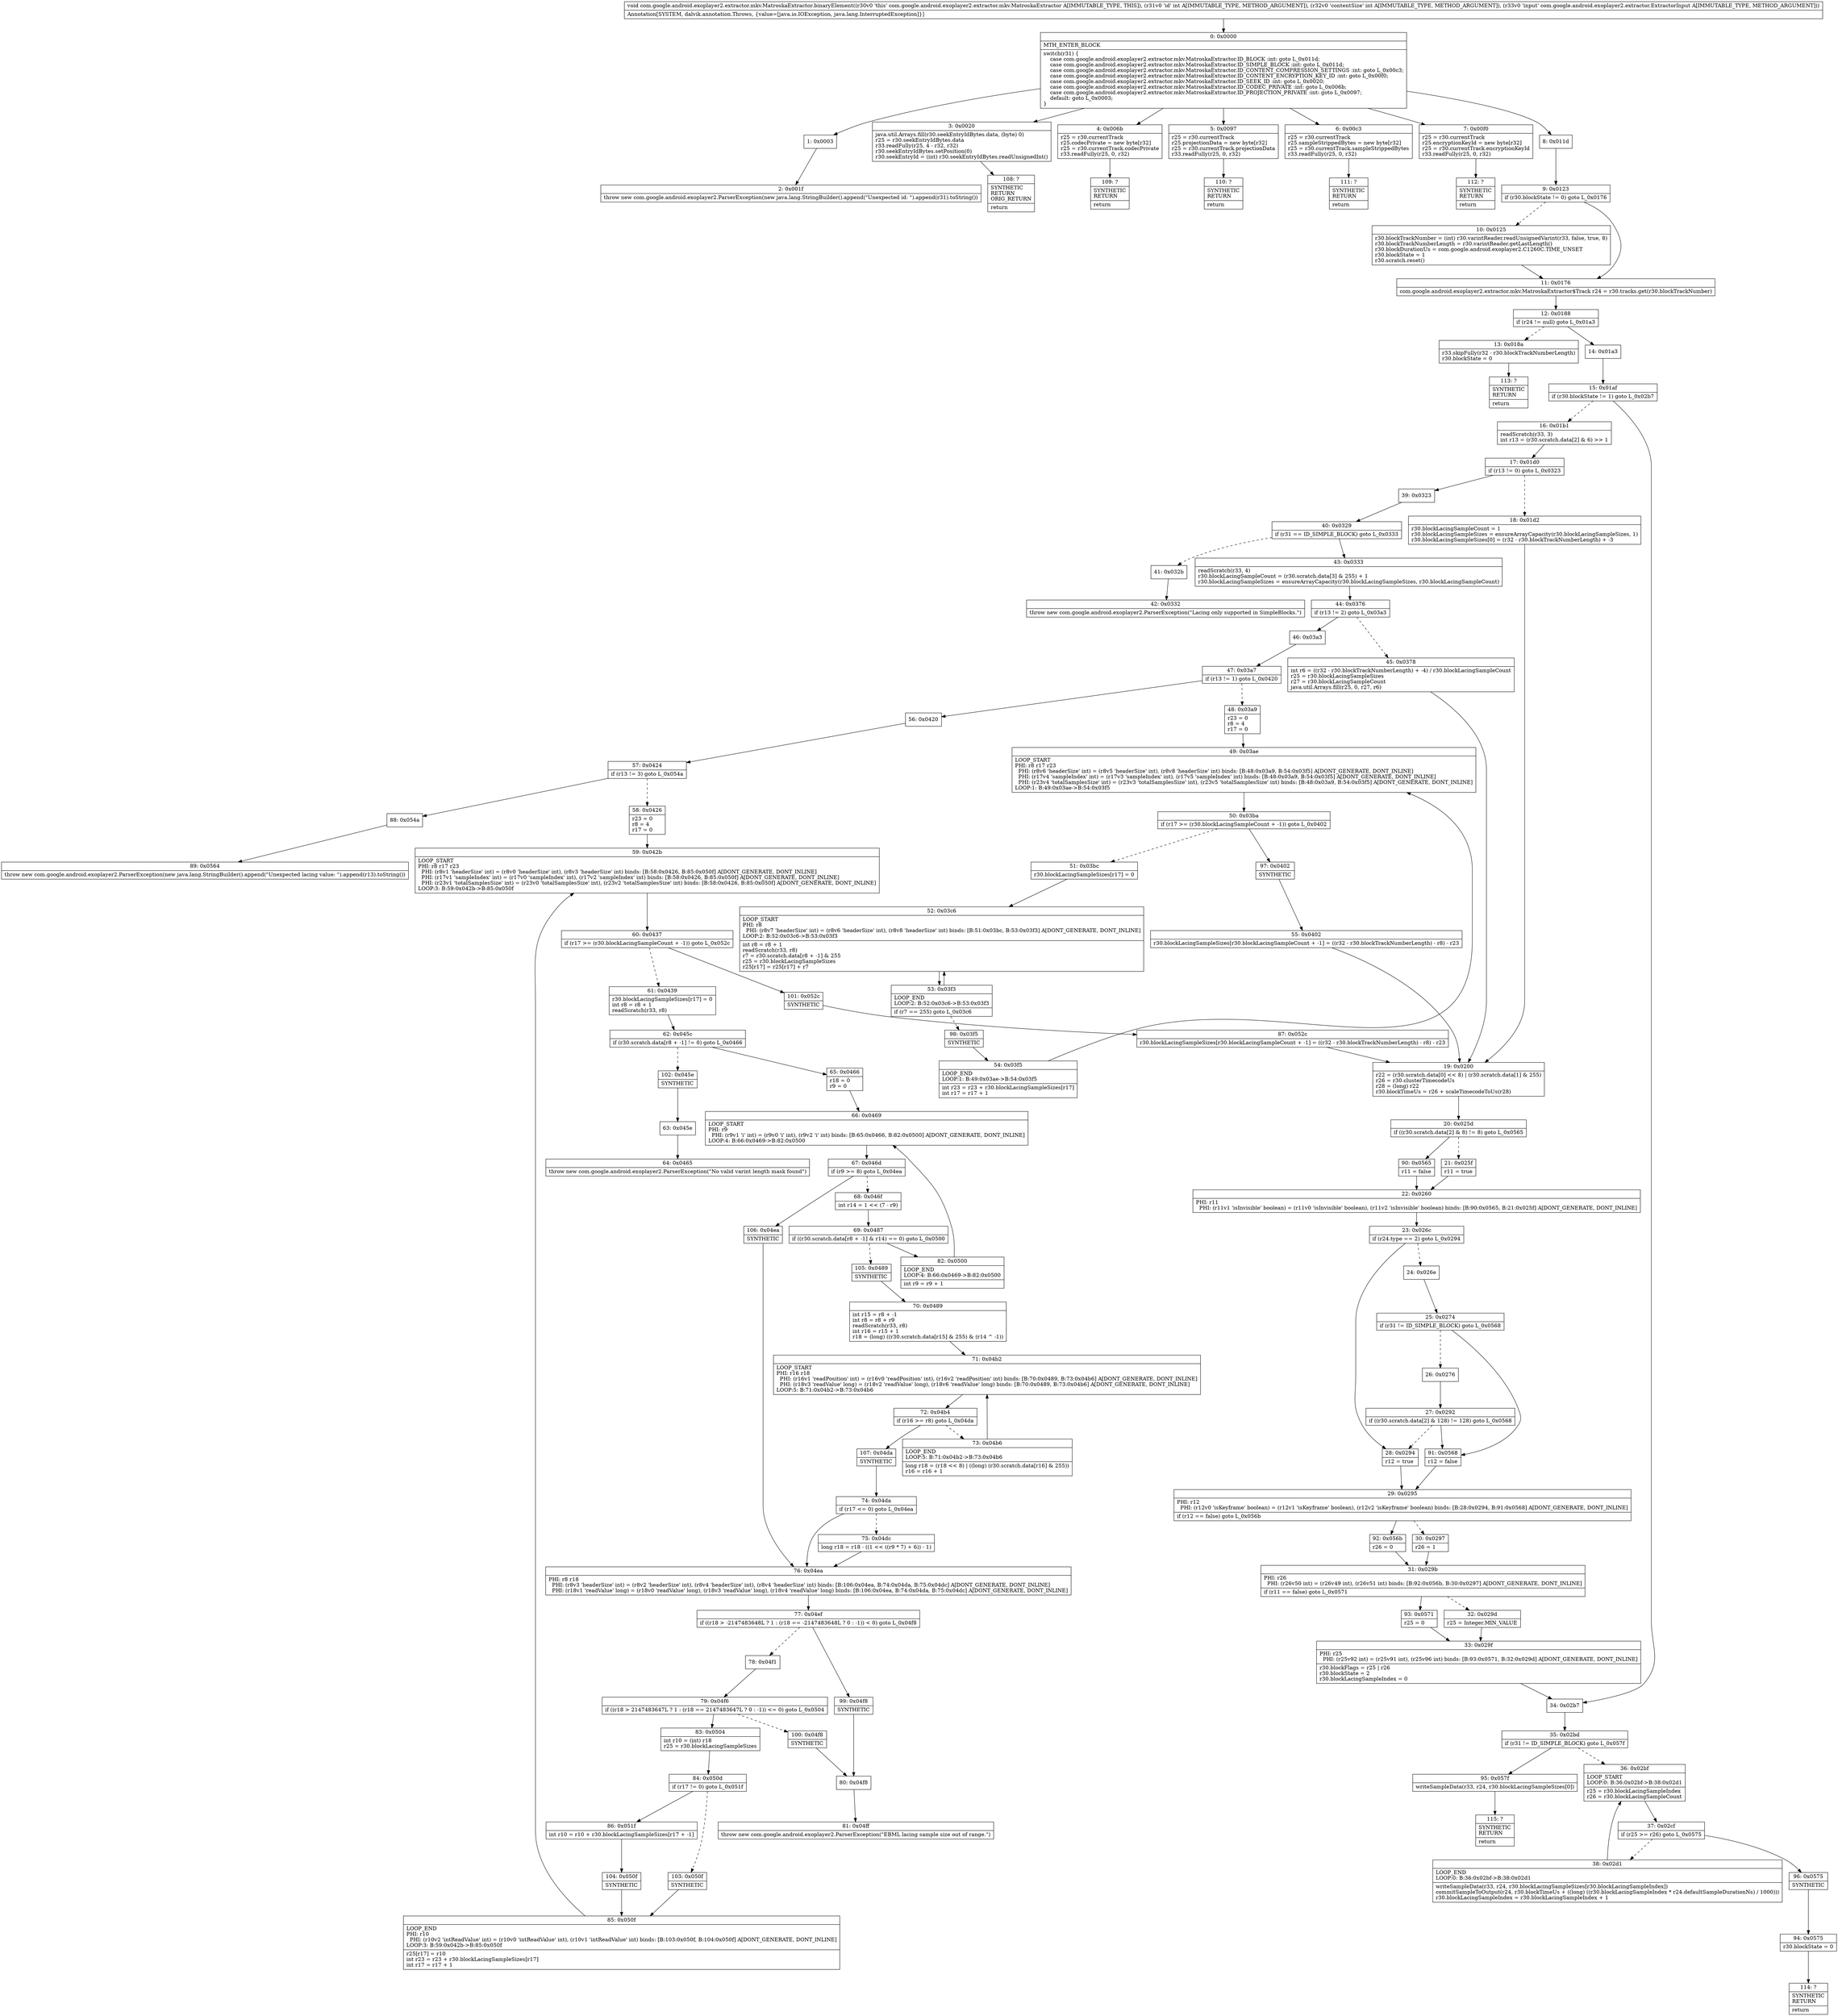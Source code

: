 digraph "CFG forcom.google.android.exoplayer2.extractor.mkv.MatroskaExtractor.binaryElement(IILcom\/google\/android\/exoplayer2\/extractor\/ExtractorInput;)V" {
Node_0 [shape=record,label="{0\:\ 0x0000|MTH_ENTER_BLOCK\l|switch(r31) \{\l    case com.google.android.exoplayer2.extractor.mkv.MatroskaExtractor.ID_BLOCK :int: goto L_0x011d;\l    case com.google.android.exoplayer2.extractor.mkv.MatroskaExtractor.ID_SIMPLE_BLOCK :int: goto L_0x011d;\l    case com.google.android.exoplayer2.extractor.mkv.MatroskaExtractor.ID_CONTENT_COMPRESSION_SETTINGS :int: goto L_0x00c3;\l    case com.google.android.exoplayer2.extractor.mkv.MatroskaExtractor.ID_CONTENT_ENCRYPTION_KEY_ID :int: goto L_0x00f0;\l    case com.google.android.exoplayer2.extractor.mkv.MatroskaExtractor.ID_SEEK_ID :int: goto L_0x0020;\l    case com.google.android.exoplayer2.extractor.mkv.MatroskaExtractor.ID_CODEC_PRIVATE :int: goto L_0x006b;\l    case com.google.android.exoplayer2.extractor.mkv.MatroskaExtractor.ID_PROJECTION_PRIVATE :int: goto L_0x0097;\l    default: goto L_0x0003;\l\}\l}"];
Node_1 [shape=record,label="{1\:\ 0x0003}"];
Node_2 [shape=record,label="{2\:\ 0x001f|throw new com.google.android.exoplayer2.ParserException(new java.lang.StringBuilder().append(\"Unexpected id: \").append(r31).toString())\l}"];
Node_3 [shape=record,label="{3\:\ 0x0020|java.util.Arrays.fill(r30.seekEntryIdBytes.data, (byte) 0)\lr25 = r30.seekEntryIdBytes.data\lr33.readFully(r25, 4 \- r32, r32)\lr30.seekEntryIdBytes.setPosition(0)\lr30.seekEntryId = (int) r30.seekEntryIdBytes.readUnsignedInt()\l}"];
Node_4 [shape=record,label="{4\:\ 0x006b|r25 = r30.currentTrack\lr25.codecPrivate = new byte[r32]\lr25 = r30.currentTrack.codecPrivate\lr33.readFully(r25, 0, r32)\l}"];
Node_5 [shape=record,label="{5\:\ 0x0097|r25 = r30.currentTrack\lr25.projectionData = new byte[r32]\lr25 = r30.currentTrack.projectionData\lr33.readFully(r25, 0, r32)\l}"];
Node_6 [shape=record,label="{6\:\ 0x00c3|r25 = r30.currentTrack\lr25.sampleStrippedBytes = new byte[r32]\lr25 = r30.currentTrack.sampleStrippedBytes\lr33.readFully(r25, 0, r32)\l}"];
Node_7 [shape=record,label="{7\:\ 0x00f0|r25 = r30.currentTrack\lr25.encryptionKeyId = new byte[r32]\lr25 = r30.currentTrack.encryptionKeyId\lr33.readFully(r25, 0, r32)\l}"];
Node_8 [shape=record,label="{8\:\ 0x011d}"];
Node_9 [shape=record,label="{9\:\ 0x0123|if (r30.blockState != 0) goto L_0x0176\l}"];
Node_10 [shape=record,label="{10\:\ 0x0125|r30.blockTrackNumber = (int) r30.varintReader.readUnsignedVarint(r33, false, true, 8)\lr30.blockTrackNumberLength = r30.varintReader.getLastLength()\lr30.blockDurationUs = com.google.android.exoplayer2.C1260C.TIME_UNSET\lr30.blockState = 1\lr30.scratch.reset()\l}"];
Node_11 [shape=record,label="{11\:\ 0x0176|com.google.android.exoplayer2.extractor.mkv.MatroskaExtractor$Track r24 = r30.tracks.get(r30.blockTrackNumber)\l}"];
Node_12 [shape=record,label="{12\:\ 0x0188|if (r24 != null) goto L_0x01a3\l}"];
Node_13 [shape=record,label="{13\:\ 0x018a|r33.skipFully(r32 \- r30.blockTrackNumberLength)\lr30.blockState = 0\l}"];
Node_14 [shape=record,label="{14\:\ 0x01a3}"];
Node_15 [shape=record,label="{15\:\ 0x01af|if (r30.blockState != 1) goto L_0x02b7\l}"];
Node_16 [shape=record,label="{16\:\ 0x01b1|readScratch(r33, 3)\lint r13 = (r30.scratch.data[2] & 6) \>\> 1\l}"];
Node_17 [shape=record,label="{17\:\ 0x01d0|if (r13 != 0) goto L_0x0323\l}"];
Node_18 [shape=record,label="{18\:\ 0x01d2|r30.blockLacingSampleCount = 1\lr30.blockLacingSampleSizes = ensureArrayCapacity(r30.blockLacingSampleSizes, 1)\lr30.blockLacingSampleSizes[0] = (r32 \- r30.blockTrackNumberLength) + \-3\l}"];
Node_19 [shape=record,label="{19\:\ 0x0200|r22 = (r30.scratch.data[0] \<\< 8) \| (r30.scratch.data[1] & 255)\lr26 = r30.clusterTimecodeUs\lr28 = (long) r22\lr30.blockTimeUs = r26 + scaleTimecodeToUs(r28)\l}"];
Node_20 [shape=record,label="{20\:\ 0x025d|if ((r30.scratch.data[2] & 8) != 8) goto L_0x0565\l}"];
Node_21 [shape=record,label="{21\:\ 0x025f|r11 = true\l}"];
Node_22 [shape=record,label="{22\:\ 0x0260|PHI: r11 \l  PHI: (r11v1 'isInvisible' boolean) = (r11v0 'isInvisible' boolean), (r11v2 'isInvisible' boolean) binds: [B:90:0x0565, B:21:0x025f] A[DONT_GENERATE, DONT_INLINE]\l}"];
Node_23 [shape=record,label="{23\:\ 0x026c|if (r24.type == 2) goto L_0x0294\l}"];
Node_24 [shape=record,label="{24\:\ 0x026e}"];
Node_25 [shape=record,label="{25\:\ 0x0274|if (r31 != ID_SIMPLE_BLOCK) goto L_0x0568\l}"];
Node_26 [shape=record,label="{26\:\ 0x0276}"];
Node_27 [shape=record,label="{27\:\ 0x0292|if ((r30.scratch.data[2] & 128) != 128) goto L_0x0568\l}"];
Node_28 [shape=record,label="{28\:\ 0x0294|r12 = true\l}"];
Node_29 [shape=record,label="{29\:\ 0x0295|PHI: r12 \l  PHI: (r12v0 'isKeyframe' boolean) = (r12v1 'isKeyframe' boolean), (r12v2 'isKeyframe' boolean) binds: [B:28:0x0294, B:91:0x0568] A[DONT_GENERATE, DONT_INLINE]\l|if (r12 == false) goto L_0x056b\l}"];
Node_30 [shape=record,label="{30\:\ 0x0297|r26 = 1\l}"];
Node_31 [shape=record,label="{31\:\ 0x029b|PHI: r26 \l  PHI: (r26v50 int) = (r26v49 int), (r26v51 int) binds: [B:92:0x056b, B:30:0x0297] A[DONT_GENERATE, DONT_INLINE]\l|if (r11 == false) goto L_0x0571\l}"];
Node_32 [shape=record,label="{32\:\ 0x029d|r25 = Integer.MIN_VALUE\l}"];
Node_33 [shape=record,label="{33\:\ 0x029f|PHI: r25 \l  PHI: (r25v92 int) = (r25v91 int), (r25v96 int) binds: [B:93:0x0571, B:32:0x029d] A[DONT_GENERATE, DONT_INLINE]\l|r30.blockFlags = r25 \| r26\lr30.blockState = 2\lr30.blockLacingSampleIndex = 0\l}"];
Node_34 [shape=record,label="{34\:\ 0x02b7}"];
Node_35 [shape=record,label="{35\:\ 0x02bd|if (r31 != ID_SIMPLE_BLOCK) goto L_0x057f\l}"];
Node_36 [shape=record,label="{36\:\ 0x02bf|LOOP_START\lLOOP:0: B:36:0x02bf\-\>B:38:0x02d1\l|r25 = r30.blockLacingSampleIndex\lr26 = r30.blockLacingSampleCount\l}"];
Node_37 [shape=record,label="{37\:\ 0x02cf|if (r25 \>= r26) goto L_0x0575\l}"];
Node_38 [shape=record,label="{38\:\ 0x02d1|LOOP_END\lLOOP:0: B:36:0x02bf\-\>B:38:0x02d1\l|writeSampleData(r33, r24, r30.blockLacingSampleSizes[r30.blockLacingSampleIndex])\lcommitSampleToOutput(r24, r30.blockTimeUs + ((long) ((r30.blockLacingSampleIndex * r24.defaultSampleDurationNs) \/ 1000)))\lr30.blockLacingSampleIndex = r30.blockLacingSampleIndex + 1\l}"];
Node_39 [shape=record,label="{39\:\ 0x0323}"];
Node_40 [shape=record,label="{40\:\ 0x0329|if (r31 == ID_SIMPLE_BLOCK) goto L_0x0333\l}"];
Node_41 [shape=record,label="{41\:\ 0x032b}"];
Node_42 [shape=record,label="{42\:\ 0x0332|throw new com.google.android.exoplayer2.ParserException(\"Lacing only supported in SimpleBlocks.\")\l}"];
Node_43 [shape=record,label="{43\:\ 0x0333|readScratch(r33, 4)\lr30.blockLacingSampleCount = (r30.scratch.data[3] & 255) + 1\lr30.blockLacingSampleSizes = ensureArrayCapacity(r30.blockLacingSampleSizes, r30.blockLacingSampleCount)\l}"];
Node_44 [shape=record,label="{44\:\ 0x0376|if (r13 != 2) goto L_0x03a3\l}"];
Node_45 [shape=record,label="{45\:\ 0x0378|int r6 = ((r32 \- r30.blockTrackNumberLength) + \-4) \/ r30.blockLacingSampleCount\lr25 = r30.blockLacingSampleSizes\lr27 = r30.blockLacingSampleCount\ljava.util.Arrays.fill(r25, 0, r27, r6)\l}"];
Node_46 [shape=record,label="{46\:\ 0x03a3}"];
Node_47 [shape=record,label="{47\:\ 0x03a7|if (r13 != 1) goto L_0x0420\l}"];
Node_48 [shape=record,label="{48\:\ 0x03a9|r23 = 0\lr8 = 4\lr17 = 0\l}"];
Node_49 [shape=record,label="{49\:\ 0x03ae|LOOP_START\lPHI: r8 r17 r23 \l  PHI: (r8v6 'headerSize' int) = (r8v5 'headerSize' int), (r8v8 'headerSize' int) binds: [B:48:0x03a9, B:54:0x03f5] A[DONT_GENERATE, DONT_INLINE]\l  PHI: (r17v4 'sampleIndex' int) = (r17v3 'sampleIndex' int), (r17v5 'sampleIndex' int) binds: [B:48:0x03a9, B:54:0x03f5] A[DONT_GENERATE, DONT_INLINE]\l  PHI: (r23v4 'totalSamplesSize' int) = (r23v3 'totalSamplesSize' int), (r23v5 'totalSamplesSize' int) binds: [B:48:0x03a9, B:54:0x03f5] A[DONT_GENERATE, DONT_INLINE]\lLOOP:1: B:49:0x03ae\-\>B:54:0x03f5\l}"];
Node_50 [shape=record,label="{50\:\ 0x03ba|if (r17 \>= (r30.blockLacingSampleCount + \-1)) goto L_0x0402\l}"];
Node_51 [shape=record,label="{51\:\ 0x03bc|r30.blockLacingSampleSizes[r17] = 0\l}"];
Node_52 [shape=record,label="{52\:\ 0x03c6|LOOP_START\lPHI: r8 \l  PHI: (r8v7 'headerSize' int) = (r8v6 'headerSize' int), (r8v8 'headerSize' int) binds: [B:51:0x03bc, B:53:0x03f3] A[DONT_GENERATE, DONT_INLINE]\lLOOP:2: B:52:0x03c6\-\>B:53:0x03f3\l|int r8 = r8 + 1\lreadScratch(r33, r8)\lr7 = r30.scratch.data[r8 + \-1] & 255\lr25 = r30.blockLacingSampleSizes\lr25[r17] = r25[r17] + r7\l}"];
Node_53 [shape=record,label="{53\:\ 0x03f3|LOOP_END\lLOOP:2: B:52:0x03c6\-\>B:53:0x03f3\l|if (r7 == 255) goto L_0x03c6\l}"];
Node_54 [shape=record,label="{54\:\ 0x03f5|LOOP_END\lLOOP:1: B:49:0x03ae\-\>B:54:0x03f5\l|int r23 = r23 + r30.blockLacingSampleSizes[r17]\lint r17 = r17 + 1\l}"];
Node_55 [shape=record,label="{55\:\ 0x0402|r30.blockLacingSampleSizes[r30.blockLacingSampleCount + \-1] = ((r32 \- r30.blockTrackNumberLength) \- r8) \- r23\l}"];
Node_56 [shape=record,label="{56\:\ 0x0420}"];
Node_57 [shape=record,label="{57\:\ 0x0424|if (r13 != 3) goto L_0x054a\l}"];
Node_58 [shape=record,label="{58\:\ 0x0426|r23 = 0\lr8 = 4\lr17 = 0\l}"];
Node_59 [shape=record,label="{59\:\ 0x042b|LOOP_START\lPHI: r8 r17 r23 \l  PHI: (r8v1 'headerSize' int) = (r8v0 'headerSize' int), (r8v3 'headerSize' int) binds: [B:58:0x0426, B:85:0x050f] A[DONT_GENERATE, DONT_INLINE]\l  PHI: (r17v1 'sampleIndex' int) = (r17v0 'sampleIndex' int), (r17v2 'sampleIndex' int) binds: [B:58:0x0426, B:85:0x050f] A[DONT_GENERATE, DONT_INLINE]\l  PHI: (r23v1 'totalSamplesSize' int) = (r23v0 'totalSamplesSize' int), (r23v2 'totalSamplesSize' int) binds: [B:58:0x0426, B:85:0x050f] A[DONT_GENERATE, DONT_INLINE]\lLOOP:3: B:59:0x042b\-\>B:85:0x050f\l}"];
Node_60 [shape=record,label="{60\:\ 0x0437|if (r17 \>= (r30.blockLacingSampleCount + \-1)) goto L_0x052c\l}"];
Node_61 [shape=record,label="{61\:\ 0x0439|r30.blockLacingSampleSizes[r17] = 0\lint r8 = r8 + 1\lreadScratch(r33, r8)\l}"];
Node_62 [shape=record,label="{62\:\ 0x045c|if (r30.scratch.data[r8 + \-1] != 0) goto L_0x0466\l}"];
Node_63 [shape=record,label="{63\:\ 0x045e}"];
Node_64 [shape=record,label="{64\:\ 0x0465|throw new com.google.android.exoplayer2.ParserException(\"No valid varint length mask found\")\l}"];
Node_65 [shape=record,label="{65\:\ 0x0466|r18 = 0\lr9 = 0\l}"];
Node_66 [shape=record,label="{66\:\ 0x0469|LOOP_START\lPHI: r9 \l  PHI: (r9v1 'i' int) = (r9v0 'i' int), (r9v2 'i' int) binds: [B:65:0x0466, B:82:0x0500] A[DONT_GENERATE, DONT_INLINE]\lLOOP:4: B:66:0x0469\-\>B:82:0x0500\l}"];
Node_67 [shape=record,label="{67\:\ 0x046d|if (r9 \>= 8) goto L_0x04ea\l}"];
Node_68 [shape=record,label="{68\:\ 0x046f|int r14 = 1 \<\< (7 \- r9)\l}"];
Node_69 [shape=record,label="{69\:\ 0x0487|if ((r30.scratch.data[r8 + \-1] & r14) == 0) goto L_0x0500\l}"];
Node_70 [shape=record,label="{70\:\ 0x0489|int r15 = r8 + \-1\lint r8 = r8 + r9\lreadScratch(r33, r8)\lint r16 = r15 + 1\lr18 = (long) ((r30.scratch.data[r15] & 255) & (r14 ^ \-1))\l}"];
Node_71 [shape=record,label="{71\:\ 0x04b2|LOOP_START\lPHI: r16 r18 \l  PHI: (r16v1 'readPosition' int) = (r16v0 'readPosition' int), (r16v2 'readPosition' int) binds: [B:70:0x0489, B:73:0x04b6] A[DONT_GENERATE, DONT_INLINE]\l  PHI: (r18v3 'readValue' long) = (r18v2 'readValue' long), (r18v6 'readValue' long) binds: [B:70:0x0489, B:73:0x04b6] A[DONT_GENERATE, DONT_INLINE]\lLOOP:5: B:71:0x04b2\-\>B:73:0x04b6\l}"];
Node_72 [shape=record,label="{72\:\ 0x04b4|if (r16 \>= r8) goto L_0x04da\l}"];
Node_73 [shape=record,label="{73\:\ 0x04b6|LOOP_END\lLOOP:5: B:71:0x04b2\-\>B:73:0x04b6\l|long r18 = (r18 \<\< 8) \| ((long) (r30.scratch.data[r16] & 255))\lr16 = r16 + 1\l}"];
Node_74 [shape=record,label="{74\:\ 0x04da|if (r17 \<= 0) goto L_0x04ea\l}"];
Node_75 [shape=record,label="{75\:\ 0x04dc|long r18 = r18 \- ((1 \<\< ((r9 * 7) + 6)) \- 1)\l}"];
Node_76 [shape=record,label="{76\:\ 0x04ea|PHI: r8 r18 \l  PHI: (r8v3 'headerSize' int) = (r8v2 'headerSize' int), (r8v4 'headerSize' int), (r8v4 'headerSize' int) binds: [B:106:0x04ea, B:74:0x04da, B:75:0x04dc] A[DONT_GENERATE, DONT_INLINE]\l  PHI: (r18v1 'readValue' long) = (r18v0 'readValue' long), (r18v3 'readValue' long), (r18v4 'readValue' long) binds: [B:106:0x04ea, B:74:0x04da, B:75:0x04dc] A[DONT_GENERATE, DONT_INLINE]\l}"];
Node_77 [shape=record,label="{77\:\ 0x04ef|if ((r18 \> \-2147483648L ? 1 : (r18 == \-2147483648L ? 0 : \-1)) \< 0) goto L_0x04f8\l}"];
Node_78 [shape=record,label="{78\:\ 0x04f1}"];
Node_79 [shape=record,label="{79\:\ 0x04f6|if ((r18 \> 2147483647L ? 1 : (r18 == 2147483647L ? 0 : \-1)) \<= 0) goto L_0x0504\l}"];
Node_80 [shape=record,label="{80\:\ 0x04f8}"];
Node_81 [shape=record,label="{81\:\ 0x04ff|throw new com.google.android.exoplayer2.ParserException(\"EBML lacing sample size out of range.\")\l}"];
Node_82 [shape=record,label="{82\:\ 0x0500|LOOP_END\lLOOP:4: B:66:0x0469\-\>B:82:0x0500\l|int r9 = r9 + 1\l}"];
Node_83 [shape=record,label="{83\:\ 0x0504|int r10 = (int) r18\lr25 = r30.blockLacingSampleSizes\l}"];
Node_84 [shape=record,label="{84\:\ 0x050d|if (r17 != 0) goto L_0x051f\l}"];
Node_85 [shape=record,label="{85\:\ 0x050f|LOOP_END\lPHI: r10 \l  PHI: (r10v2 'intReadValue' int) = (r10v0 'intReadValue' int), (r10v1 'intReadValue' int) binds: [B:103:0x050f, B:104:0x050f] A[DONT_GENERATE, DONT_INLINE]\lLOOP:3: B:59:0x042b\-\>B:85:0x050f\l|r25[r17] = r10\lint r23 = r23 + r30.blockLacingSampleSizes[r17]\lint r17 = r17 + 1\l}"];
Node_86 [shape=record,label="{86\:\ 0x051f|int r10 = r10 + r30.blockLacingSampleSizes[r17 + \-1]\l}"];
Node_87 [shape=record,label="{87\:\ 0x052c|r30.blockLacingSampleSizes[r30.blockLacingSampleCount + \-1] = ((r32 \- r30.blockTrackNumberLength) \- r8) \- r23\l}"];
Node_88 [shape=record,label="{88\:\ 0x054a}"];
Node_89 [shape=record,label="{89\:\ 0x0564|throw new com.google.android.exoplayer2.ParserException(new java.lang.StringBuilder().append(\"Unexpected lacing value: \").append(r13).toString())\l}"];
Node_90 [shape=record,label="{90\:\ 0x0565|r11 = false\l}"];
Node_91 [shape=record,label="{91\:\ 0x0568|r12 = false\l}"];
Node_92 [shape=record,label="{92\:\ 0x056b|r26 = 0\l}"];
Node_93 [shape=record,label="{93\:\ 0x0571|r25 = 0\l}"];
Node_94 [shape=record,label="{94\:\ 0x0575|r30.blockState = 0\l}"];
Node_95 [shape=record,label="{95\:\ 0x057f|writeSampleData(r33, r24, r30.blockLacingSampleSizes[0])\l}"];
Node_96 [shape=record,label="{96\:\ 0x0575|SYNTHETIC\l}"];
Node_97 [shape=record,label="{97\:\ 0x0402|SYNTHETIC\l}"];
Node_98 [shape=record,label="{98\:\ 0x03f5|SYNTHETIC\l}"];
Node_99 [shape=record,label="{99\:\ 0x04f8|SYNTHETIC\l}"];
Node_100 [shape=record,label="{100\:\ 0x04f8|SYNTHETIC\l}"];
Node_101 [shape=record,label="{101\:\ 0x052c|SYNTHETIC\l}"];
Node_102 [shape=record,label="{102\:\ 0x045e|SYNTHETIC\l}"];
Node_103 [shape=record,label="{103\:\ 0x050f|SYNTHETIC\l}"];
Node_104 [shape=record,label="{104\:\ 0x050f|SYNTHETIC\l}"];
Node_105 [shape=record,label="{105\:\ 0x0489|SYNTHETIC\l}"];
Node_106 [shape=record,label="{106\:\ 0x04ea|SYNTHETIC\l}"];
Node_107 [shape=record,label="{107\:\ 0x04da|SYNTHETIC\l}"];
Node_108 [shape=record,label="{108\:\ ?|SYNTHETIC\lRETURN\lORIG_RETURN\l|return\l}"];
Node_109 [shape=record,label="{109\:\ ?|SYNTHETIC\lRETURN\l|return\l}"];
Node_110 [shape=record,label="{110\:\ ?|SYNTHETIC\lRETURN\l|return\l}"];
Node_111 [shape=record,label="{111\:\ ?|SYNTHETIC\lRETURN\l|return\l}"];
Node_112 [shape=record,label="{112\:\ ?|SYNTHETIC\lRETURN\l|return\l}"];
Node_113 [shape=record,label="{113\:\ ?|SYNTHETIC\lRETURN\l|return\l}"];
Node_114 [shape=record,label="{114\:\ ?|SYNTHETIC\lRETURN\l|return\l}"];
Node_115 [shape=record,label="{115\:\ ?|SYNTHETIC\lRETURN\l|return\l}"];
MethodNode[shape=record,label="{void com.google.android.exoplayer2.extractor.mkv.MatroskaExtractor.binaryElement((r30v0 'this' com.google.android.exoplayer2.extractor.mkv.MatroskaExtractor A[IMMUTABLE_TYPE, THIS]), (r31v0 'id' int A[IMMUTABLE_TYPE, METHOD_ARGUMENT]), (r32v0 'contentSize' int A[IMMUTABLE_TYPE, METHOD_ARGUMENT]), (r33v0 'input' com.google.android.exoplayer2.extractor.ExtractorInput A[IMMUTABLE_TYPE, METHOD_ARGUMENT]))  | Annotation[SYSTEM, dalvik.annotation.Throws, \{value=[java.io.IOException, java.lang.InterruptedException]\}]\l}"];
MethodNode -> Node_0;
Node_0 -> Node_1;
Node_0 -> Node_3;
Node_0 -> Node_4;
Node_0 -> Node_5;
Node_0 -> Node_6;
Node_0 -> Node_7;
Node_0 -> Node_8;
Node_1 -> Node_2;
Node_3 -> Node_108;
Node_4 -> Node_109;
Node_5 -> Node_110;
Node_6 -> Node_111;
Node_7 -> Node_112;
Node_8 -> Node_9;
Node_9 -> Node_10[style=dashed];
Node_9 -> Node_11;
Node_10 -> Node_11;
Node_11 -> Node_12;
Node_12 -> Node_13[style=dashed];
Node_12 -> Node_14;
Node_13 -> Node_113;
Node_14 -> Node_15;
Node_15 -> Node_16[style=dashed];
Node_15 -> Node_34;
Node_16 -> Node_17;
Node_17 -> Node_18[style=dashed];
Node_17 -> Node_39;
Node_18 -> Node_19;
Node_19 -> Node_20;
Node_20 -> Node_21[style=dashed];
Node_20 -> Node_90;
Node_21 -> Node_22;
Node_22 -> Node_23;
Node_23 -> Node_24[style=dashed];
Node_23 -> Node_28;
Node_24 -> Node_25;
Node_25 -> Node_26[style=dashed];
Node_25 -> Node_91;
Node_26 -> Node_27;
Node_27 -> Node_28[style=dashed];
Node_27 -> Node_91;
Node_28 -> Node_29;
Node_29 -> Node_30[style=dashed];
Node_29 -> Node_92;
Node_30 -> Node_31;
Node_31 -> Node_32[style=dashed];
Node_31 -> Node_93;
Node_32 -> Node_33;
Node_33 -> Node_34;
Node_34 -> Node_35;
Node_35 -> Node_36[style=dashed];
Node_35 -> Node_95;
Node_36 -> Node_37;
Node_37 -> Node_38[style=dashed];
Node_37 -> Node_96;
Node_38 -> Node_36;
Node_39 -> Node_40;
Node_40 -> Node_41[style=dashed];
Node_40 -> Node_43;
Node_41 -> Node_42;
Node_43 -> Node_44;
Node_44 -> Node_45[style=dashed];
Node_44 -> Node_46;
Node_45 -> Node_19;
Node_46 -> Node_47;
Node_47 -> Node_48[style=dashed];
Node_47 -> Node_56;
Node_48 -> Node_49;
Node_49 -> Node_50;
Node_50 -> Node_51[style=dashed];
Node_50 -> Node_97;
Node_51 -> Node_52;
Node_52 -> Node_53;
Node_53 -> Node_52;
Node_53 -> Node_98[style=dashed];
Node_54 -> Node_49;
Node_55 -> Node_19;
Node_56 -> Node_57;
Node_57 -> Node_58[style=dashed];
Node_57 -> Node_88;
Node_58 -> Node_59;
Node_59 -> Node_60;
Node_60 -> Node_61[style=dashed];
Node_60 -> Node_101;
Node_61 -> Node_62;
Node_62 -> Node_65;
Node_62 -> Node_102[style=dashed];
Node_63 -> Node_64;
Node_65 -> Node_66;
Node_66 -> Node_67;
Node_67 -> Node_68[style=dashed];
Node_67 -> Node_106;
Node_68 -> Node_69;
Node_69 -> Node_82;
Node_69 -> Node_105[style=dashed];
Node_70 -> Node_71;
Node_71 -> Node_72;
Node_72 -> Node_73[style=dashed];
Node_72 -> Node_107;
Node_73 -> Node_71;
Node_74 -> Node_75[style=dashed];
Node_74 -> Node_76;
Node_75 -> Node_76;
Node_76 -> Node_77;
Node_77 -> Node_78[style=dashed];
Node_77 -> Node_99;
Node_78 -> Node_79;
Node_79 -> Node_83;
Node_79 -> Node_100[style=dashed];
Node_80 -> Node_81;
Node_82 -> Node_66;
Node_83 -> Node_84;
Node_84 -> Node_86;
Node_84 -> Node_103[style=dashed];
Node_85 -> Node_59;
Node_86 -> Node_104;
Node_87 -> Node_19;
Node_88 -> Node_89;
Node_90 -> Node_22;
Node_91 -> Node_29;
Node_92 -> Node_31;
Node_93 -> Node_33;
Node_94 -> Node_114;
Node_95 -> Node_115;
Node_96 -> Node_94;
Node_97 -> Node_55;
Node_98 -> Node_54;
Node_99 -> Node_80;
Node_100 -> Node_80;
Node_101 -> Node_87;
Node_102 -> Node_63;
Node_103 -> Node_85;
Node_104 -> Node_85;
Node_105 -> Node_70;
Node_106 -> Node_76;
Node_107 -> Node_74;
}

